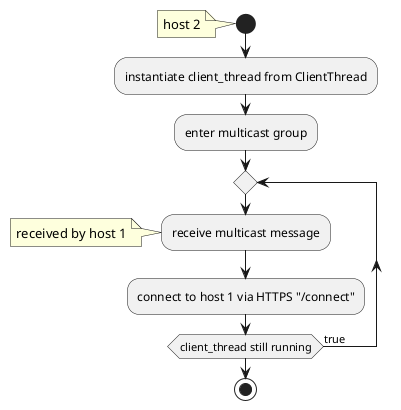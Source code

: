 @startuml
start
    note left
        host 2
    end note

:instantiate client_thread from ClientThread;
:enter multicast group;
repeat
    :receive multicast message;
    note left
        received by host 1
    end note
    :connect to host 1 via HTTPS "/connect";
repeat while (client_thread still running) is (true)

stop
@enduml